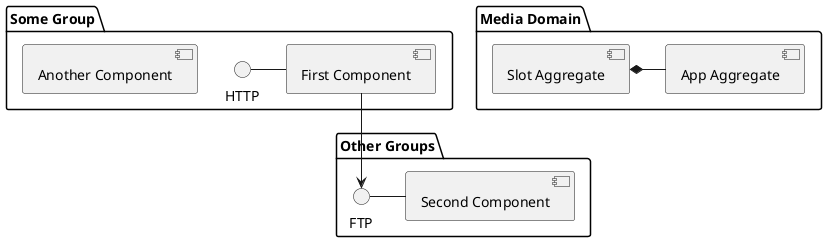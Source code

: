 @startuml

package "Some Group" {
HTTP - [First Component]
[Another Component]
}

package "Other Groups" {
FTP - [Second Component]

[First Component] --> FTP
}

package "Media Domain" {
    [App Aggregate]
    [Slot Aggregate]
    [Slot Aggregate] *- [App Aggregate]
}


@enduml